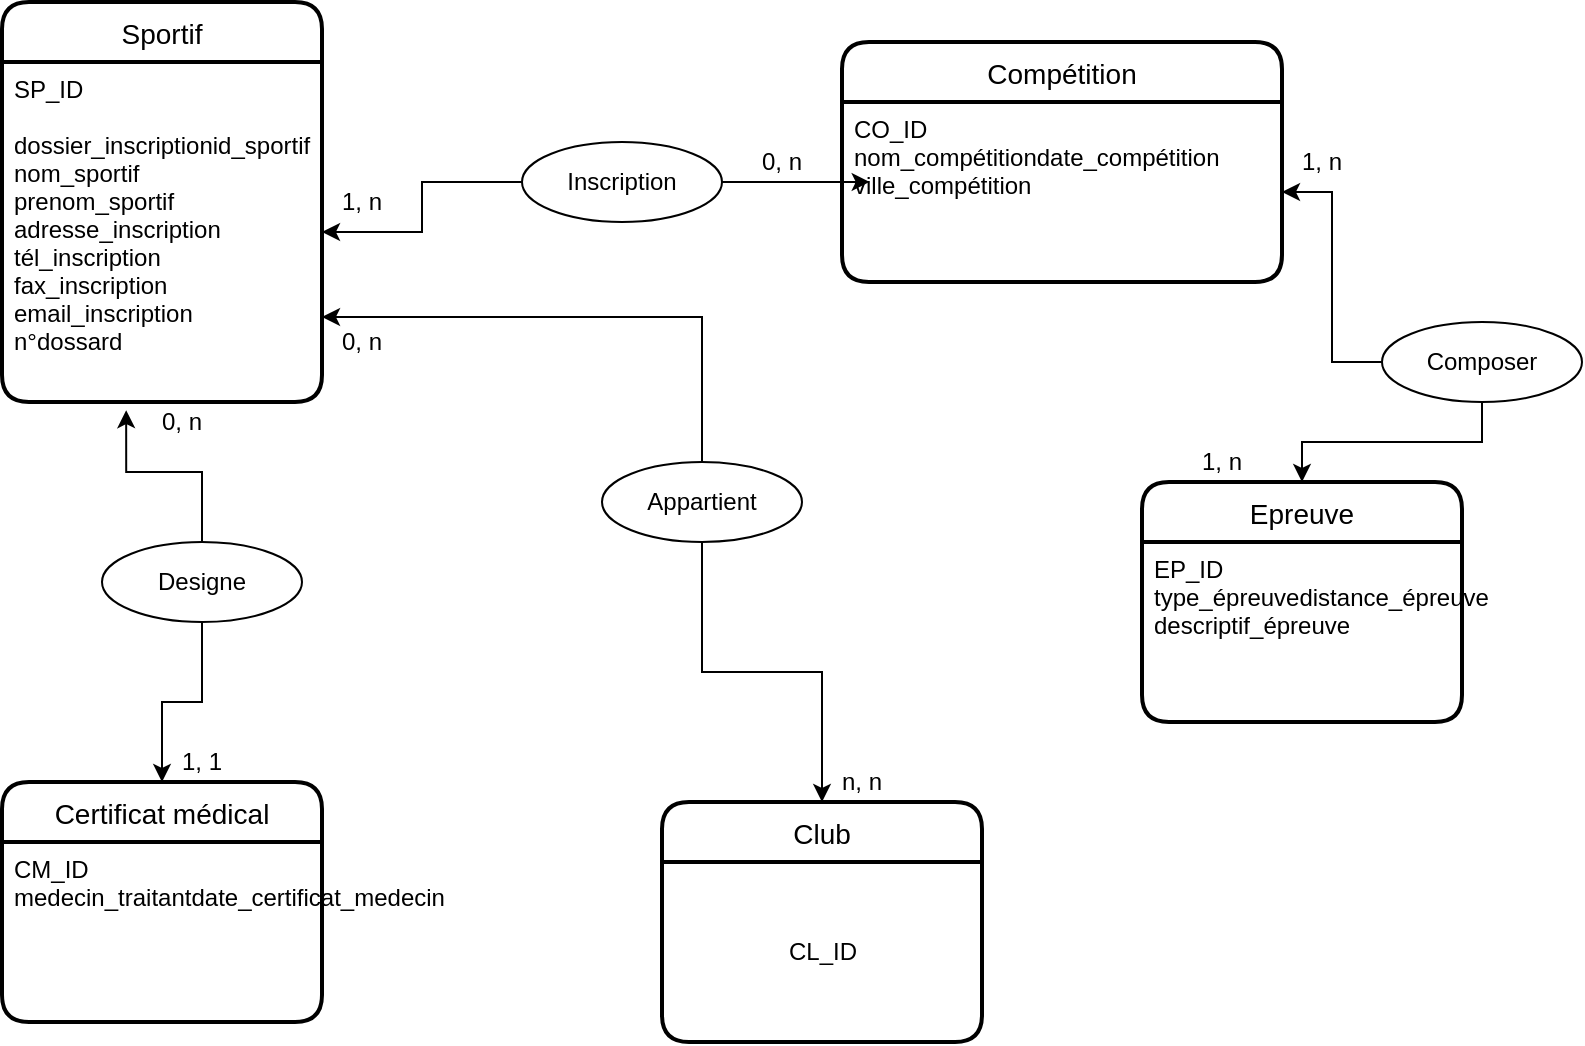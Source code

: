 <mxfile version="13.3.9" type="device"><diagram id="f8I9N9oXIvrJcIBSLUQ0" name="Page-1"><mxGraphModel dx="1035" dy="596" grid="1" gridSize="10" guides="1" tooltips="1" connect="1" arrows="1" fold="1" page="1" pageScale="1" pageWidth="1169" pageHeight="827" math="0" shadow="0"><root><mxCell id="0"/><mxCell id="1" parent="0"/><mxCell id="UDbMI6EmE2N9LUY3gdEz-34" value="Sportif" style="swimlane;childLayout=stackLayout;horizontal=1;startSize=30;horizontalStack=0;rounded=1;fontSize=14;fontStyle=0;strokeWidth=2;resizeParent=0;resizeLast=1;shadow=0;dashed=0;align=center;" vertex="1" parent="1"><mxGeometry x="50" y="40" width="160" height="200" as="geometry"/></mxCell><mxCell id="UDbMI6EmE2N9LUY3gdEz-35" value="SP_ID&#xA;&#xA;dossier_inscriptionid_sportif&#xA;nom_sportif&#xA;prenom_sportif&#xA;adresse_inscription&#xA;tél_inscription&#xA;fax_inscription&#xA;email_inscription&#xA;n°dossard&#xA;" style="align=left;strokeColor=none;fillColor=none;spacingLeft=4;fontSize=12;verticalAlign=top;resizable=0;rotatable=0;part=1;" vertex="1" parent="UDbMI6EmE2N9LUY3gdEz-34"><mxGeometry y="30" width="160" height="170" as="geometry"/></mxCell><mxCell id="UDbMI6EmE2N9LUY3gdEz-58" style="edgeStyle=orthogonalEdgeStyle;rounded=0;orthogonalLoop=1;jettySize=auto;html=1;exitX=1;exitY=0.5;exitDx=0;exitDy=0;entryX=0.063;entryY=0.444;entryDx=0;entryDy=0;entryPerimeter=0;" edge="1" parent="1" source="UDbMI6EmE2N9LUY3gdEz-56" target="UDbMI6EmE2N9LUY3gdEz-41"><mxGeometry relative="1" as="geometry"/></mxCell><mxCell id="UDbMI6EmE2N9LUY3gdEz-59" style="edgeStyle=orthogonalEdgeStyle;rounded=0;orthogonalLoop=1;jettySize=auto;html=1;entryX=1;entryY=0.5;entryDx=0;entryDy=0;" edge="1" parent="1" source="UDbMI6EmE2N9LUY3gdEz-56" target="UDbMI6EmE2N9LUY3gdEz-35"><mxGeometry relative="1" as="geometry"/></mxCell><mxCell id="UDbMI6EmE2N9LUY3gdEz-56" value="Inscription" style="ellipse;whiteSpace=wrap;html=1;align=center;" vertex="1" parent="1"><mxGeometry x="310" y="110" width="100" height="40" as="geometry"/></mxCell><mxCell id="UDbMI6EmE2N9LUY3gdEz-44" value="Certificat médical" style="swimlane;childLayout=stackLayout;horizontal=1;startSize=30;horizontalStack=0;rounded=1;fontSize=14;fontStyle=0;strokeWidth=2;resizeParent=0;resizeLast=1;shadow=0;dashed=0;align=center;" vertex="1" parent="1"><mxGeometry x="50" y="430" width="160" height="120" as="geometry"/></mxCell><mxCell id="UDbMI6EmE2N9LUY3gdEz-45" value="CM_ID&#xA;medecin_traitantdate_certificat_medecin&#xA;" style="align=left;strokeColor=none;fillColor=none;spacingLeft=4;fontSize=12;verticalAlign=top;resizable=0;rotatable=0;part=1;" vertex="1" parent="UDbMI6EmE2N9LUY3gdEz-44"><mxGeometry y="30" width="160" height="90" as="geometry"/></mxCell><mxCell id="UDbMI6EmE2N9LUY3gdEz-40" value="Compétition" style="swimlane;childLayout=stackLayout;horizontal=1;startSize=30;horizontalStack=0;rounded=1;fontSize=14;fontStyle=0;strokeWidth=2;resizeParent=0;resizeLast=1;shadow=0;dashed=0;align=center;" vertex="1" parent="1"><mxGeometry x="470" y="60" width="220" height="120" as="geometry"/></mxCell><mxCell id="UDbMI6EmE2N9LUY3gdEz-41" value="CO_ID&#xA;nom_compétitiondate_compétition&#xA;ville_compétition&#xA;" style="align=left;strokeColor=none;fillColor=none;spacingLeft=4;fontSize=12;verticalAlign=top;resizable=0;rotatable=0;part=1;" vertex="1" parent="UDbMI6EmE2N9LUY3gdEz-40"><mxGeometry y="30" width="220" height="90" as="geometry"/></mxCell><mxCell id="UDbMI6EmE2N9LUY3gdEz-64" style="edgeStyle=orthogonalEdgeStyle;rounded=0;orthogonalLoop=1;jettySize=auto;html=1;entryX=1;entryY=0.5;entryDx=0;entryDy=0;" edge="1" parent="1" source="UDbMI6EmE2N9LUY3gdEz-60" target="UDbMI6EmE2N9LUY3gdEz-41"><mxGeometry relative="1" as="geometry"/></mxCell><mxCell id="UDbMI6EmE2N9LUY3gdEz-65" style="edgeStyle=orthogonalEdgeStyle;rounded=0;orthogonalLoop=1;jettySize=auto;html=1;" edge="1" parent="1" source="UDbMI6EmE2N9LUY3gdEz-60" target="UDbMI6EmE2N9LUY3gdEz-46"><mxGeometry relative="1" as="geometry"/></mxCell><mxCell id="UDbMI6EmE2N9LUY3gdEz-60" value="Composer" style="ellipse;whiteSpace=wrap;html=1;align=center;" vertex="1" parent="1"><mxGeometry x="740" y="200" width="100" height="40" as="geometry"/></mxCell><mxCell id="UDbMI6EmE2N9LUY3gdEz-67" style="edgeStyle=orthogonalEdgeStyle;rounded=0;orthogonalLoop=1;jettySize=auto;html=1;exitX=0.5;exitY=0;exitDx=0;exitDy=0;entryX=0.388;entryY=1.024;entryDx=0;entryDy=0;entryPerimeter=0;" edge="1" parent="1" source="UDbMI6EmE2N9LUY3gdEz-61" target="UDbMI6EmE2N9LUY3gdEz-35"><mxGeometry relative="1" as="geometry"/></mxCell><mxCell id="UDbMI6EmE2N9LUY3gdEz-68" style="edgeStyle=orthogonalEdgeStyle;rounded=0;orthogonalLoop=1;jettySize=auto;html=1;exitX=0.5;exitY=1;exitDx=0;exitDy=0;" edge="1" parent="1" source="UDbMI6EmE2N9LUY3gdEz-61" target="UDbMI6EmE2N9LUY3gdEz-44"><mxGeometry relative="1" as="geometry"/></mxCell><mxCell id="UDbMI6EmE2N9LUY3gdEz-61" value="Designe" style="ellipse;whiteSpace=wrap;html=1;align=center;" vertex="1" parent="1"><mxGeometry x="100" y="310" width="100" height="40" as="geometry"/></mxCell><mxCell id="UDbMI6EmE2N9LUY3gdEz-46" value="Epreuve" style="swimlane;childLayout=stackLayout;horizontal=1;startSize=30;horizontalStack=0;rounded=1;fontSize=14;fontStyle=0;strokeWidth=2;resizeParent=0;resizeLast=1;shadow=0;dashed=0;align=center;" vertex="1" parent="1"><mxGeometry x="620" y="280" width="160" height="120" as="geometry"/></mxCell><mxCell id="UDbMI6EmE2N9LUY3gdEz-47" value="EP_ID&#xA;type_épreuvedistance_épreuve&#xA;descriptif_épreuve" style="align=left;strokeColor=none;fillColor=none;spacingLeft=4;fontSize=12;verticalAlign=top;resizable=0;rotatable=0;part=1;" vertex="1" parent="UDbMI6EmE2N9LUY3gdEz-46"><mxGeometry y="30" width="160" height="90" as="geometry"/></mxCell><mxCell id="UDbMI6EmE2N9LUY3gdEz-42" value="Club" style="swimlane;childLayout=stackLayout;horizontal=1;startSize=30;horizontalStack=0;rounded=1;fontSize=14;fontStyle=0;strokeWidth=2;resizeParent=0;resizeLast=1;shadow=0;dashed=0;align=center;" vertex="1" parent="1"><mxGeometry x="380" y="440" width="160" height="120" as="geometry"/></mxCell><mxCell id="UDbMI6EmE2N9LUY3gdEz-63" value="CL_ID" style="text;html=1;align=center;verticalAlign=middle;resizable=0;points=[];autosize=1;" vertex="1" parent="UDbMI6EmE2N9LUY3gdEz-42"><mxGeometry y="30" width="160" height="90" as="geometry"/></mxCell><mxCell id="UDbMI6EmE2N9LUY3gdEz-69" style="edgeStyle=orthogonalEdgeStyle;rounded=0;orthogonalLoop=1;jettySize=auto;html=1;" edge="1" parent="1" source="UDbMI6EmE2N9LUY3gdEz-66" target="UDbMI6EmE2N9LUY3gdEz-42"><mxGeometry relative="1" as="geometry"/></mxCell><mxCell id="UDbMI6EmE2N9LUY3gdEz-70" style="edgeStyle=orthogonalEdgeStyle;rounded=0;orthogonalLoop=1;jettySize=auto;html=1;exitX=0.5;exitY=0;exitDx=0;exitDy=0;entryX=1;entryY=0.75;entryDx=0;entryDy=0;" edge="1" parent="1" source="UDbMI6EmE2N9LUY3gdEz-66" target="UDbMI6EmE2N9LUY3gdEz-35"><mxGeometry relative="1" as="geometry"><mxPoint x="210" y="260" as="targetPoint"/></mxGeometry></mxCell><mxCell id="UDbMI6EmE2N9LUY3gdEz-66" value="Appartient" style="ellipse;whiteSpace=wrap;html=1;align=center;" vertex="1" parent="1"><mxGeometry x="350" y="270" width="100" height="40" as="geometry"/></mxCell><mxCell id="UDbMI6EmE2N9LUY3gdEz-77" value="1, n" style="text;html=1;strokeColor=none;fillColor=none;align=center;verticalAlign=middle;whiteSpace=wrap;rounded=0;" vertex="1" parent="1"><mxGeometry x="210" y="130" width="40" height="20" as="geometry"/></mxCell><mxCell id="UDbMI6EmE2N9LUY3gdEz-78" value="0, n" style="text;html=1;strokeColor=none;fillColor=none;align=center;verticalAlign=middle;whiteSpace=wrap;rounded=0;" vertex="1" parent="1"><mxGeometry x="420" y="110" width="40" height="20" as="geometry"/></mxCell><mxCell id="UDbMI6EmE2N9LUY3gdEz-79" value="1, n" style="text;html=1;strokeColor=none;fillColor=none;align=center;verticalAlign=middle;whiteSpace=wrap;rounded=0;" vertex="1" parent="1"><mxGeometry x="690" y="110" width="40" height="20" as="geometry"/></mxCell><mxCell id="UDbMI6EmE2N9LUY3gdEz-81" value="0, n" style="text;html=1;strokeColor=none;fillColor=none;align=center;verticalAlign=middle;whiteSpace=wrap;rounded=0;" vertex="1" parent="1"><mxGeometry x="120" y="240" width="40" height="20" as="geometry"/></mxCell><mxCell id="UDbMI6EmE2N9LUY3gdEz-82" value="0, n" style="text;html=1;strokeColor=none;fillColor=none;align=center;verticalAlign=middle;whiteSpace=wrap;rounded=0;" vertex="1" parent="1"><mxGeometry x="210" y="200" width="40" height="20" as="geometry"/></mxCell><mxCell id="UDbMI6EmE2N9LUY3gdEz-83" value="n, n" style="text;html=1;strokeColor=none;fillColor=none;align=center;verticalAlign=middle;whiteSpace=wrap;rounded=0;" vertex="1" parent="1"><mxGeometry x="460" y="420" width="40" height="20" as="geometry"/></mxCell><mxCell id="UDbMI6EmE2N9LUY3gdEz-84" value="1, n" style="text;html=1;strokeColor=none;fillColor=none;align=center;verticalAlign=middle;whiteSpace=wrap;rounded=0;" vertex="1" parent="1"><mxGeometry x="640" y="260" width="40" height="20" as="geometry"/></mxCell><mxCell id="UDbMI6EmE2N9LUY3gdEz-85" value="1, 1" style="text;html=1;strokeColor=none;fillColor=none;align=center;verticalAlign=middle;whiteSpace=wrap;rounded=0;" vertex="1" parent="1"><mxGeometry x="130" y="410" width="40" height="20" as="geometry"/></mxCell></root></mxGraphModel></diagram></mxfile>